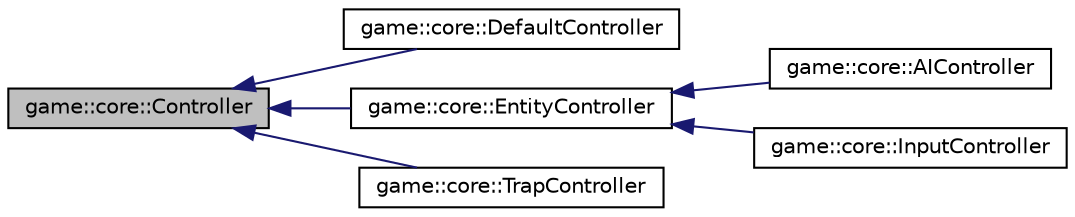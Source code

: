 digraph "game::core::Controller"
{
 // LATEX_PDF_SIZE
  edge [fontname="Helvetica",fontsize="10",labelfontname="Helvetica",labelfontsize="10"];
  node [fontname="Helvetica",fontsize="10",shape=record];
  rankdir="LR";
  Node1 [label="game::core::Controller",height=0.2,width=0.4,color="black", fillcolor="grey75", style="filled", fontcolor="black",tooltip="Abstract Controller class that can manage a GameObject."];
  Node1 -> Node2 [dir="back",color="midnightblue",fontsize="10",style="solid",fontname="Helvetica"];
  Node2 [label="game::core::DefaultController",height=0.2,width=0.4,color="black", fillcolor="white", style="filled",URL="$classgame_1_1core_1_1_default_controller.html",tooltip="Most basic controller used for displaying really simple and inactive object."];
  Node1 -> Node3 [dir="back",color="midnightblue",fontsize="10",style="solid",fontname="Helvetica"];
  Node3 [label="game::core::EntityController",height=0.2,width=0.4,color="black", fillcolor="white", style="filled",URL="$classgame_1_1core_1_1_entity_controller.html",tooltip="This controller is specific for entities."];
  Node3 -> Node4 [dir="back",color="midnightblue",fontsize="10",style="solid",fontname="Helvetica"];
  Node4 [label="game::core::AIController",height=0.2,width=0.4,color="black", fillcolor="white", style="filled",URL="$classgame_1_1core_1_1_a_i_controller.html",tooltip="AIController can manage an entity to attack another."];
  Node3 -> Node5 [dir="back",color="midnightblue",fontsize="10",style="solid",fontname="Helvetica"];
  Node5 [label="game::core::InputController",height=0.2,width=0.4,color="black", fillcolor="white", style="filled",URL="$classgame_1_1core_1_1_input_controller.html",tooltip="This is the player controller that manages inputs."];
  Node1 -> Node6 [dir="back",color="midnightblue",fontsize="10",style="solid",fontname="Helvetica"];
  Node6 [label="game::core::TrapController",height=0.2,width=0.4,color="black", fillcolor="white", style="filled",URL="$classgame_1_1core_1_1_trap_controller.html",tooltip="Trap controller, when an entity is near the trap, it is triggered."];
}
